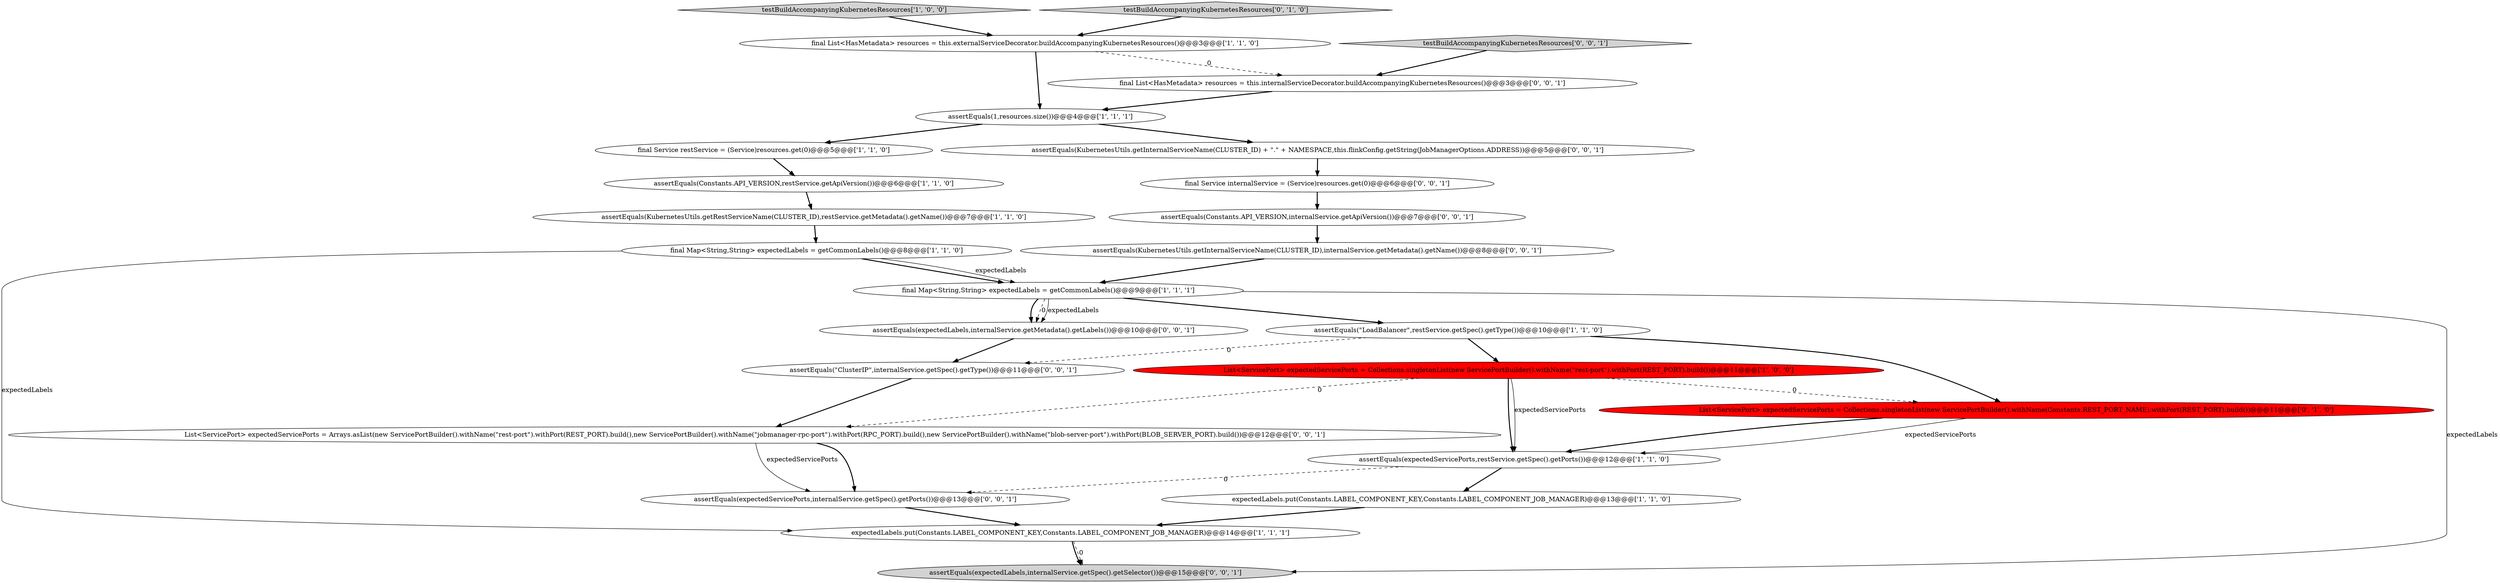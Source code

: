 digraph {
1 [style = filled, label = "final List<HasMetadata> resources = this.externalServiceDecorator.buildAccompanyingKubernetesResources()@@@3@@@['1', '1', '0']", fillcolor = white, shape = ellipse image = "AAA0AAABBB1BBB"];
3 [style = filled, label = "List<ServicePort> expectedServicePorts = Collections.singletonList(new ServicePortBuilder().withName(\"rest-port\").withPort(REST_PORT).build())@@@11@@@['1', '0', '0']", fillcolor = red, shape = ellipse image = "AAA1AAABBB1BBB"];
17 [style = filled, label = "assertEquals(expectedLabels,internalService.getMetadata().getLabels())@@@10@@@['0', '0', '1']", fillcolor = white, shape = ellipse image = "AAA0AAABBB3BBB"];
2 [style = filled, label = "assertEquals(\"LoadBalancer\",restService.getSpec().getType())@@@10@@@['1', '1', '0']", fillcolor = white, shape = ellipse image = "AAA0AAABBB1BBB"];
22 [style = filled, label = "assertEquals(Constants.API_VERSION,internalService.getApiVersion())@@@7@@@['0', '0', '1']", fillcolor = white, shape = ellipse image = "AAA0AAABBB3BBB"];
15 [style = filled, label = "assertEquals(expectedLabels,internalService.getSpec().getSelector())@@@15@@@['0', '0', '1']", fillcolor = lightgray, shape = ellipse image = "AAA0AAABBB3BBB"];
18 [style = filled, label = "List<ServicePort> expectedServicePorts = Arrays.asList(new ServicePortBuilder().withName(\"rest-port\").withPort(REST_PORT).build(),new ServicePortBuilder().withName(\"jobmanager-rpc-port\").withPort(RPC_PORT).build(),new ServicePortBuilder().withName(\"blob-server-port\").withPort(BLOB_SERVER_PORT).build())@@@12@@@['0', '0', '1']", fillcolor = white, shape = ellipse image = "AAA0AAABBB3BBB"];
7 [style = filled, label = "testBuildAccompanyingKubernetesResources['1', '0', '0']", fillcolor = lightgray, shape = diamond image = "AAA0AAABBB1BBB"];
23 [style = filled, label = "assertEquals(KubernetesUtils.getInternalServiceName(CLUSTER_ID) + \".\" + NAMESPACE,this.flinkConfig.getString(JobManagerOptions.ADDRESS))@@@5@@@['0', '0', '1']", fillcolor = white, shape = ellipse image = "AAA0AAABBB3BBB"];
13 [style = filled, label = "List<ServicePort> expectedServicePorts = Collections.singletonList(new ServicePortBuilder().withName(Constants.REST_PORT_NAME).withPort(REST_PORT).build())@@@11@@@['0', '1', '0']", fillcolor = red, shape = ellipse image = "AAA1AAABBB2BBB"];
19 [style = filled, label = "final List<HasMetadata> resources = this.internalServiceDecorator.buildAccompanyingKubernetesResources()@@@3@@@['0', '0', '1']", fillcolor = white, shape = ellipse image = "AAA0AAABBB3BBB"];
21 [style = filled, label = "assertEquals(\"ClusterIP\",internalService.getSpec().getType())@@@11@@@['0', '0', '1']", fillcolor = white, shape = ellipse image = "AAA0AAABBB3BBB"];
4 [style = filled, label = "final Map<String,String> expectedLabels = getCommonLabels()@@@9@@@['1', '1', '1']", fillcolor = white, shape = ellipse image = "AAA0AAABBB1BBB"];
9 [style = filled, label = "assertEquals(1,resources.size())@@@4@@@['1', '1', '1']", fillcolor = white, shape = ellipse image = "AAA0AAABBB1BBB"];
20 [style = filled, label = "testBuildAccompanyingKubernetesResources['0', '0', '1']", fillcolor = lightgray, shape = diamond image = "AAA0AAABBB3BBB"];
5 [style = filled, label = "final Service restService = (Service)resources.get(0)@@@5@@@['1', '1', '0']", fillcolor = white, shape = ellipse image = "AAA0AAABBB1BBB"];
16 [style = filled, label = "assertEquals(KubernetesUtils.getInternalServiceName(CLUSTER_ID),internalService.getMetadata().getName())@@@8@@@['0', '0', '1']", fillcolor = white, shape = ellipse image = "AAA0AAABBB3BBB"];
6 [style = filled, label = "assertEquals(Constants.API_VERSION,restService.getApiVersion())@@@6@@@['1', '1', '0']", fillcolor = white, shape = ellipse image = "AAA0AAABBB1BBB"];
14 [style = filled, label = "testBuildAccompanyingKubernetesResources['0', '1', '0']", fillcolor = lightgray, shape = diamond image = "AAA0AAABBB2BBB"];
25 [style = filled, label = "assertEquals(expectedServicePorts,internalService.getSpec().getPorts())@@@13@@@['0', '0', '1']", fillcolor = white, shape = ellipse image = "AAA0AAABBB3BBB"];
10 [style = filled, label = "expectedLabels.put(Constants.LABEL_COMPONENT_KEY,Constants.LABEL_COMPONENT_JOB_MANAGER)@@@14@@@['1', '1', '1']", fillcolor = white, shape = ellipse image = "AAA0AAABBB1BBB"];
0 [style = filled, label = "assertEquals(expectedServicePorts,restService.getSpec().getPorts())@@@12@@@['1', '1', '0']", fillcolor = white, shape = ellipse image = "AAA0AAABBB1BBB"];
24 [style = filled, label = "final Service internalService = (Service)resources.get(0)@@@6@@@['0', '0', '1']", fillcolor = white, shape = ellipse image = "AAA0AAABBB3BBB"];
8 [style = filled, label = "assertEquals(KubernetesUtils.getRestServiceName(CLUSTER_ID),restService.getMetadata().getName())@@@7@@@['1', '1', '0']", fillcolor = white, shape = ellipse image = "AAA0AAABBB1BBB"];
11 [style = filled, label = "expectedLabels.put(Constants.LABEL_COMPONENT_KEY,Constants.LABEL_COMPONENT_JOB_MANAGER)@@@13@@@['1', '1', '0']", fillcolor = white, shape = ellipse image = "AAA0AAABBB1BBB"];
12 [style = filled, label = "final Map<String,String> expectedLabels = getCommonLabels()@@@8@@@['1', '1', '0']", fillcolor = white, shape = ellipse image = "AAA0AAABBB1BBB"];
10->15 [style = dashed, label="0"];
7->1 [style = bold, label=""];
10->15 [style = bold, label=""];
4->17 [style = bold, label=""];
4->15 [style = solid, label="expectedLabels"];
4->17 [style = dashed, label="0"];
22->16 [style = bold, label=""];
3->18 [style = dashed, label="0"];
2->3 [style = bold, label=""];
4->17 [style = solid, label="expectedLabels"];
1->19 [style = dashed, label="0"];
0->11 [style = bold, label=""];
4->2 [style = bold, label=""];
18->25 [style = solid, label="expectedServicePorts"];
3->13 [style = dashed, label="0"];
24->22 [style = bold, label=""];
21->18 [style = bold, label=""];
14->1 [style = bold, label=""];
3->0 [style = bold, label=""];
1->9 [style = bold, label=""];
3->0 [style = solid, label="expectedServicePorts"];
2->13 [style = bold, label=""];
9->23 [style = bold, label=""];
23->24 [style = bold, label=""];
13->0 [style = solid, label="expectedServicePorts"];
5->6 [style = bold, label=""];
0->25 [style = dashed, label="0"];
12->4 [style = bold, label=""];
19->9 [style = bold, label=""];
12->4 [style = solid, label="expectedLabels"];
2->21 [style = dashed, label="0"];
11->10 [style = bold, label=""];
6->8 [style = bold, label=""];
18->25 [style = bold, label=""];
9->5 [style = bold, label=""];
12->10 [style = solid, label="expectedLabels"];
25->10 [style = bold, label=""];
16->4 [style = bold, label=""];
20->19 [style = bold, label=""];
17->21 [style = bold, label=""];
8->12 [style = bold, label=""];
13->0 [style = bold, label=""];
}
